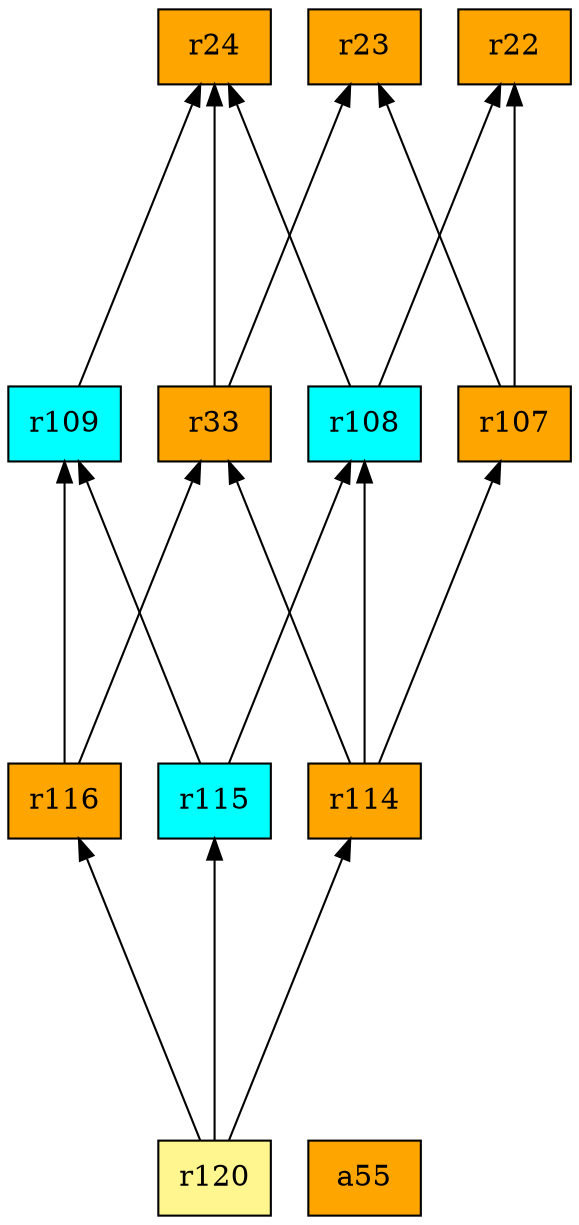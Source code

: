 digraph G {
rankdir=BT;ranksep="2.0";
"r116" [shape=record,fillcolor=orange,style=filled,label="{r116}"];
"r22" [shape=record,fillcolor=orange,style=filled,label="{r22}"];
"r120" [shape=record,fillcolor=khaki1,style=filled,label="{r120}"];
"r24" [shape=record,fillcolor=orange,style=filled,label="{r24}"];
"r107" [shape=record,fillcolor=orange,style=filled,label="{r107}"];
"a55" [shape=record,fillcolor=orange,style=filled,label="{a55}"];
"r23" [shape=record,fillcolor=orange,style=filled,label="{r23}"];
"r115" [shape=record,fillcolor=cyan,style=filled,label="{r115}"];
"r33" [shape=record,fillcolor=orange,style=filled,label="{r33}"];
"r114" [shape=record,fillcolor=orange,style=filled,label="{r114}"];
"r109" [shape=record,fillcolor=cyan,style=filled,label="{r109}"];
"r108" [shape=record,fillcolor=cyan,style=filled,label="{r108}"];
"r116" -> "r109"
"r116" -> "r33"
"r120" -> "r116"
"r120" -> "r115"
"r120" -> "r114"
"r107" -> "r23"
"r107" -> "r22"
"r115" -> "r109"
"r115" -> "r108"
"r33" -> "r24"
"r33" -> "r23"
"r114" -> "r107"
"r114" -> "r33"
"r114" -> "r108"
"r109" -> "r24"
"r108" -> "r24"
"r108" -> "r22"
}
